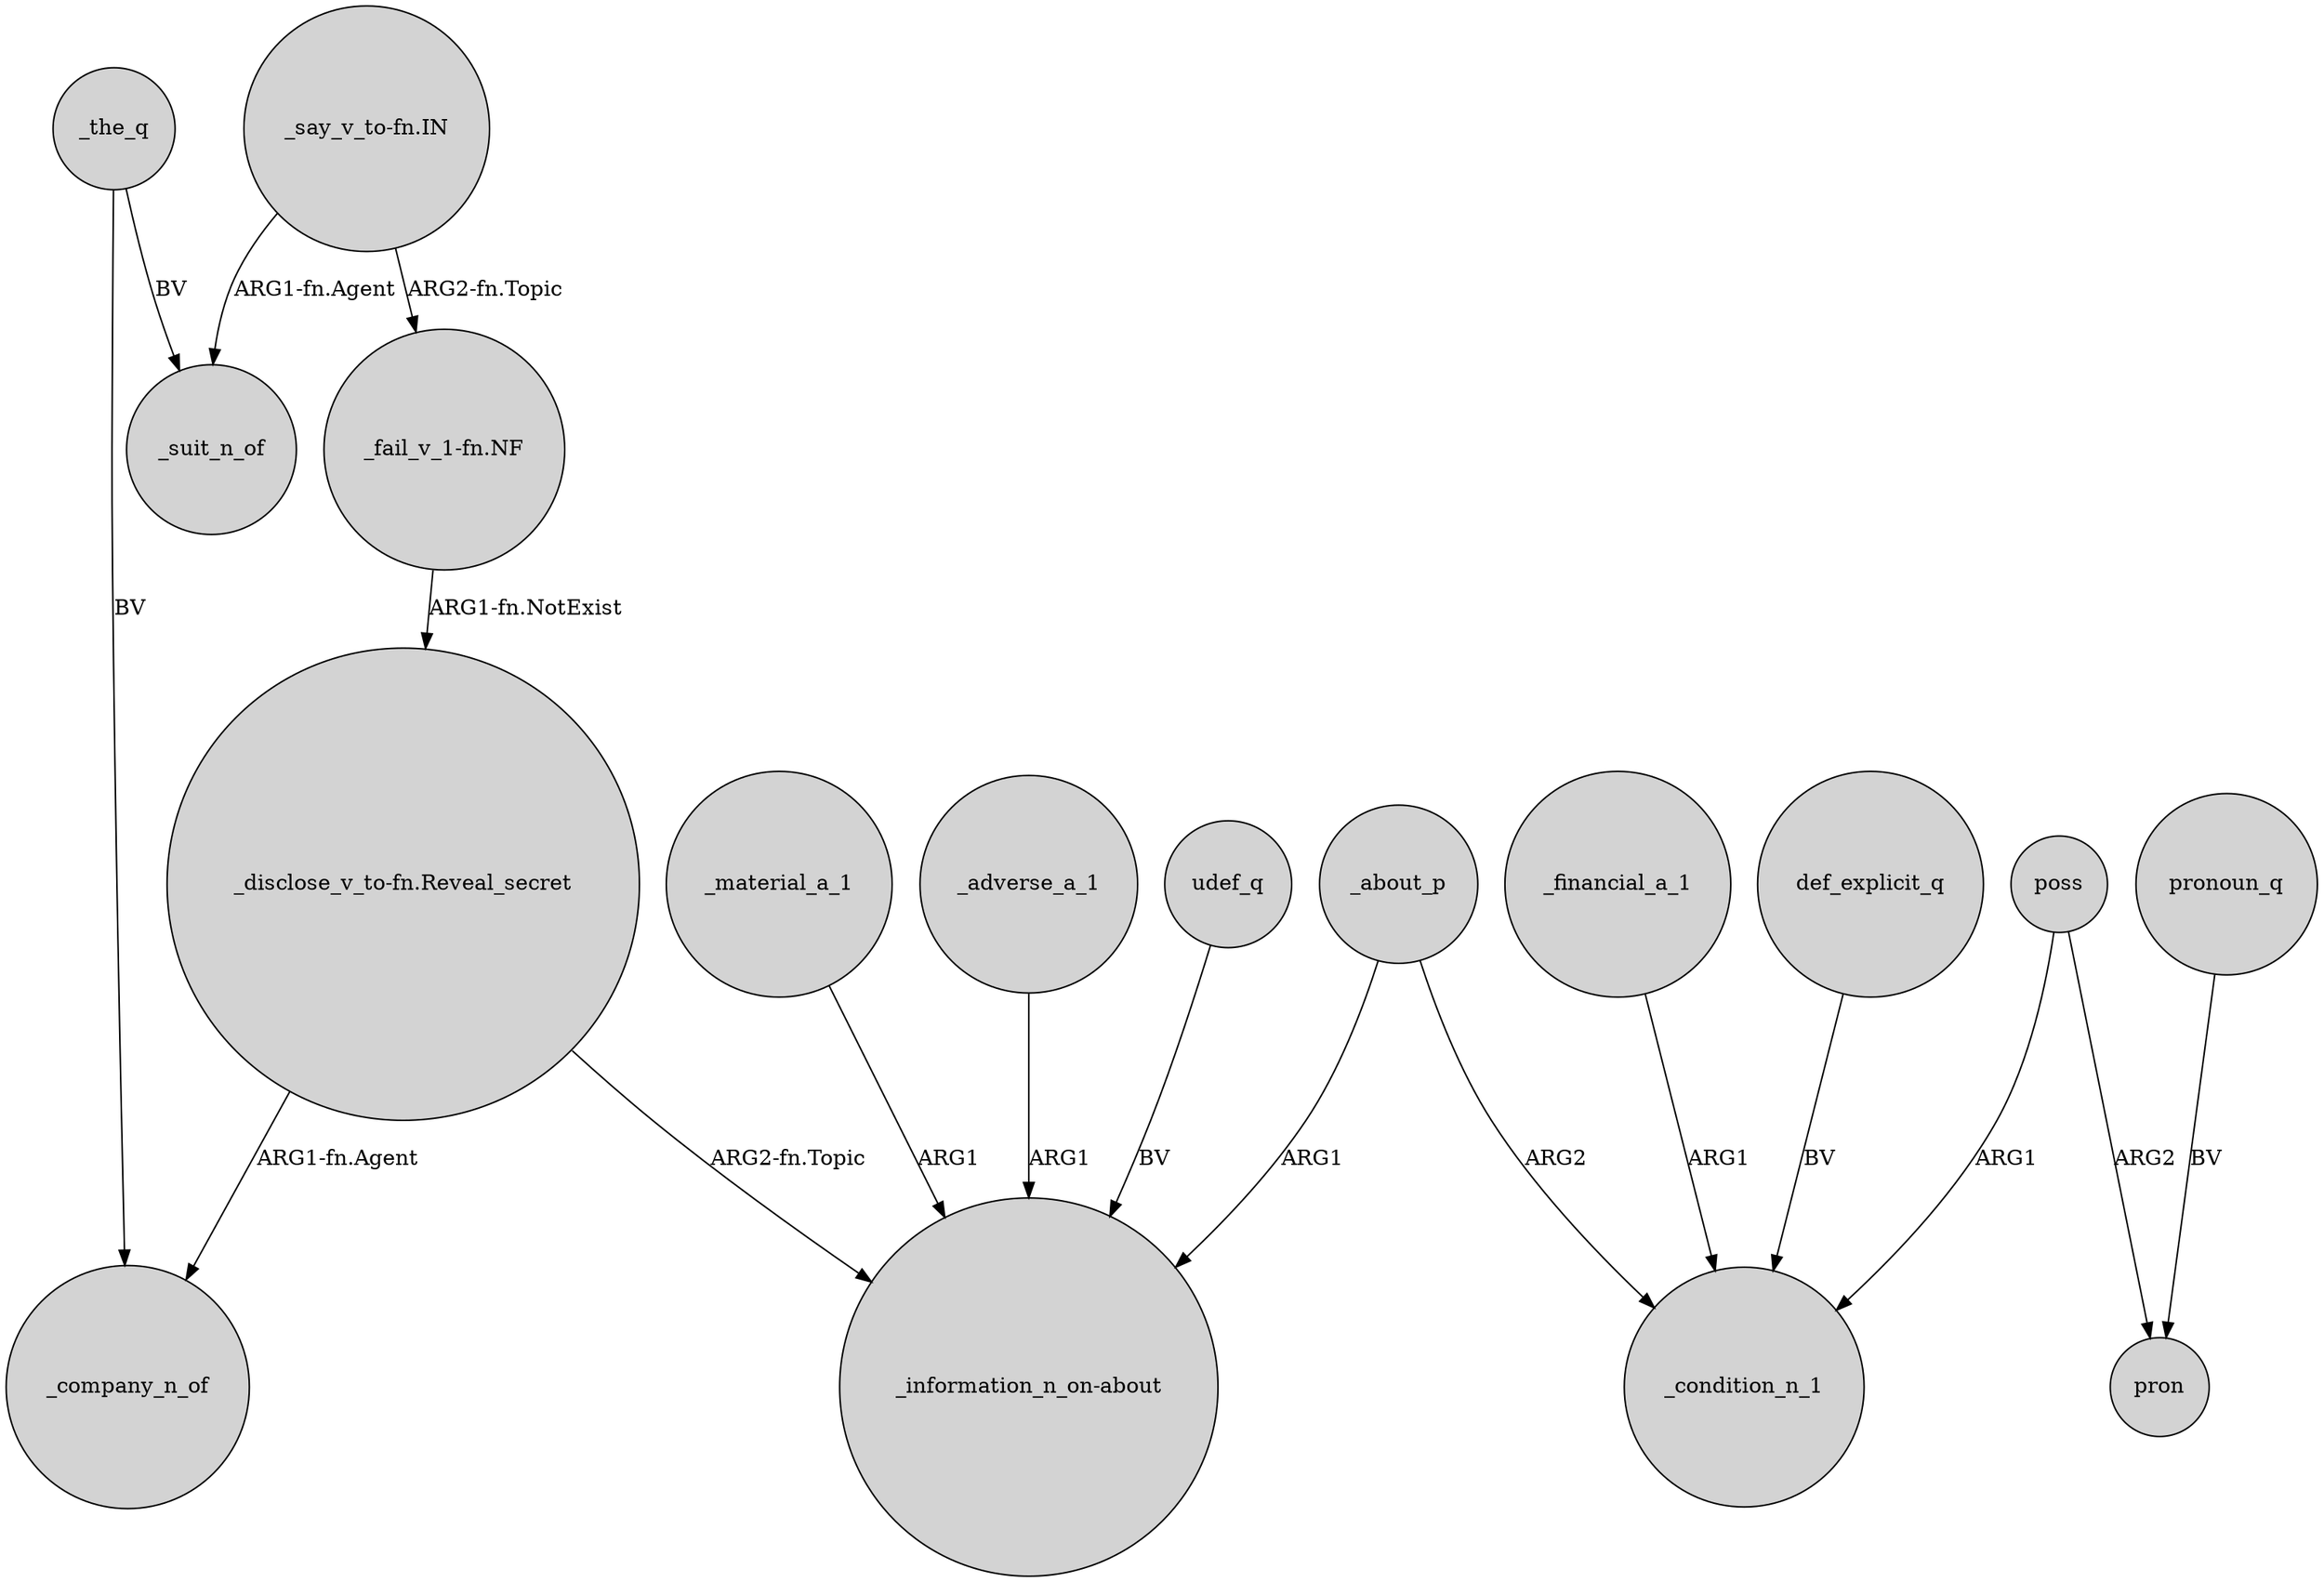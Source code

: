 digraph {
	node [shape=circle style=filled]
	"_say_v_to-fn.IN" -> _suit_n_of [label="ARG1-fn.Agent"]
	"_disclose_v_to-fn.Reveal_secret" -> _company_n_of [label="ARG1-fn.Agent"]
	poss -> _condition_n_1 [label=ARG1]
	_about_p -> "_information_n_on-about" [label=ARG1]
	_adverse_a_1 -> "_information_n_on-about" [label=ARG1]
	_about_p -> _condition_n_1 [label=ARG2]
	_financial_a_1 -> _condition_n_1 [label=ARG1]
	poss -> pron [label=ARG2]
	"_say_v_to-fn.IN" -> "_fail_v_1-fn.NF" [label="ARG2-fn.Topic"]
	_the_q -> _company_n_of [label=BV]
	"_disclose_v_to-fn.Reveal_secret" -> "_information_n_on-about" [label="ARG2-fn.Topic"]
	udef_q -> "_information_n_on-about" [label=BV]
	_material_a_1 -> "_information_n_on-about" [label=ARG1]
	def_explicit_q -> _condition_n_1 [label=BV]
	"_fail_v_1-fn.NF" -> "_disclose_v_to-fn.Reveal_secret" [label="ARG1-fn.NotExist"]
	_the_q -> _suit_n_of [label=BV]
	pronoun_q -> pron [label=BV]
}
